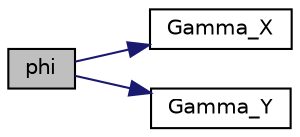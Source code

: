 digraph "phi"
{
  edge [fontname="Helvetica",fontsize="10",labelfontname="Helvetica",labelfontsize="10"];
  node [fontname="Helvetica",fontsize="10",shape=record];
  rankdir="LR";
  Node21 [label="phi",height=0.2,width=0.4,color="black", fillcolor="grey75", style="filled", fontcolor="black"];
  Node21 -> Node22 [color="midnightblue",fontsize="10",style="solid",fontname="Helvetica"];
  Node22 [label="Gamma_X",height=0.2,width=0.4,color="black", fillcolor="white", style="filled",URL="$_data___generator_2_input_8h.html#a285206837634162341a856a6e2cf8594"];
  Node21 -> Node23 [color="midnightblue",fontsize="10",style="solid",fontname="Helvetica"];
  Node23 [label="Gamma_Y",height=0.2,width=0.4,color="black", fillcolor="white", style="filled",URL="$_data___generator_2_input_8h.html#a12a050b07dfebcf7bd1a42b264e56d10"];
}
